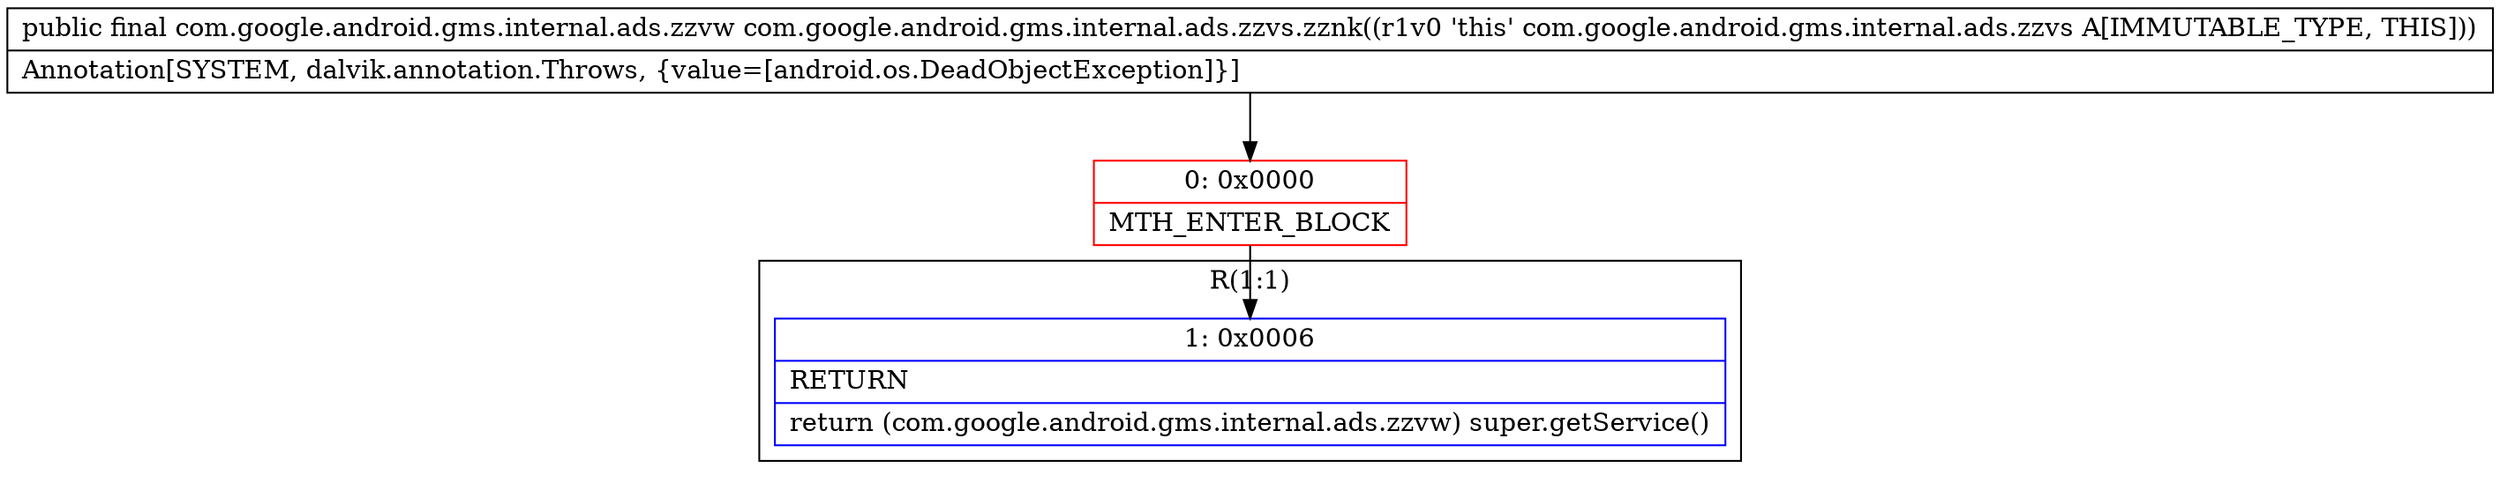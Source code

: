digraph "CFG forcom.google.android.gms.internal.ads.zzvs.zznk()Lcom\/google\/android\/gms\/internal\/ads\/zzvw;" {
subgraph cluster_Region_1771765431 {
label = "R(1:1)";
node [shape=record,color=blue];
Node_1 [shape=record,label="{1\:\ 0x0006|RETURN\l|return (com.google.android.gms.internal.ads.zzvw) super.getService()\l}"];
}
Node_0 [shape=record,color=red,label="{0\:\ 0x0000|MTH_ENTER_BLOCK\l}"];
MethodNode[shape=record,label="{public final com.google.android.gms.internal.ads.zzvw com.google.android.gms.internal.ads.zzvs.zznk((r1v0 'this' com.google.android.gms.internal.ads.zzvs A[IMMUTABLE_TYPE, THIS]))  | Annotation[SYSTEM, dalvik.annotation.Throws, \{value=[android.os.DeadObjectException]\}]\l}"];
MethodNode -> Node_0;
Node_0 -> Node_1;
}

